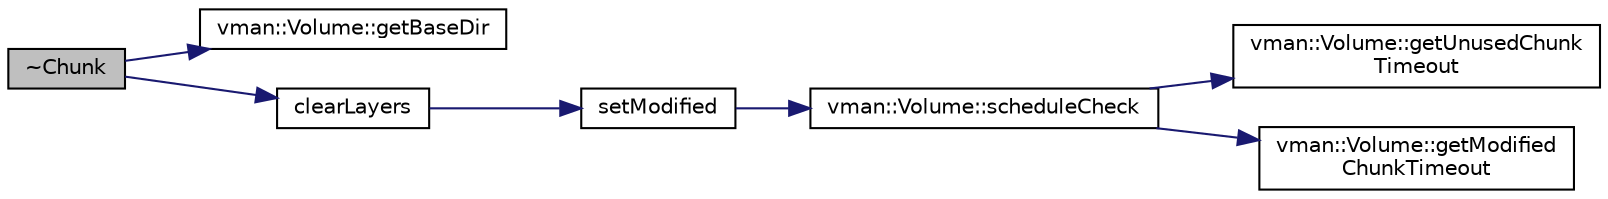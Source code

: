 digraph "~Chunk"
{
  bgcolor="transparent";
  edge [fontname="Helvetica",fontsize="10",labelfontname="Helvetica",labelfontsize="10"];
  node [fontname="Helvetica",fontsize="10",shape=record];
  rankdir="LR";
  Node1 [label="~Chunk",height=0.2,width=0.4,color="black", fillcolor="grey75", style="filled" fontcolor="black"];
  Node1 -> Node2 [color="midnightblue",fontsize="10",style="solid",fontname="Helvetica"];
  Node2 [label="vman::Volume::getBaseDir",height=0.2,width=0.4,color="black",URL="$classvman_1_1_volume.html#a85c76505018956a7a37decb5cacf24a5",tooltip="Directory where the chunks are stored."];
  Node1 -> Node3 [color="midnightblue",fontsize="10",style="solid",fontname="Helvetica"];
  Node3 [label="clearLayers",height=0.2,width=0.4,color="black",URL="$classvman_1_1_chunk.html#a024e16938b38a032697b94ff13d1f6a3",tooltip="Deletes all layers and resets them to NULL."];
  Node3 -> Node4 [color="midnightblue",fontsize="10",style="solid",fontname="Helvetica"];
  Node4 [label="setModified",height=0.2,width=0.4,color="black",URL="$classvman_1_1_chunk.html#acc2f493b4387b6a2c18d8c1cee09b0ba",tooltip="If it wasn&#39;t modified before: Sets the modification flag, updates the modification time and adds the ..."];
  Node4 -> Node5 [color="midnightblue",fontsize="10",style="solid",fontname="Helvetica"];
  Node5 [label="vman::Volume::scheduleCheck",height=0.2,width=0.4,color="black",URL="$classvman_1_1_volume.html#a15f313adc5b5c72e590243a700d86209",tooltip="Schedules tasks that will be run in the future."];
  Node5 -> Node6 [color="midnightblue",fontsize="10",style="solid",fontname="Helvetica"];
  Node6 [label="vman::Volume::getUnusedChunk\lTimeout",height=0.2,width=0.4,color="black",URL="$classvman_1_1_volume.html#ad552a1782ffef3cad60b3d36fe9fdc38",tooltip="Timeout after that unreferenced chunks are unloaded."];
  Node5 -> Node7 [color="midnightblue",fontsize="10",style="solid",fontname="Helvetica"];
  Node7 [label="vman::Volume::getModified\lChunkTimeout",height=0.2,width=0.4,color="black",URL="$classvman_1_1_volume.html#a18d7cee2391a1a29a93b1ea46dba7c52",tooltip="Timeout after that modified chunks are saved to disk."];
}
